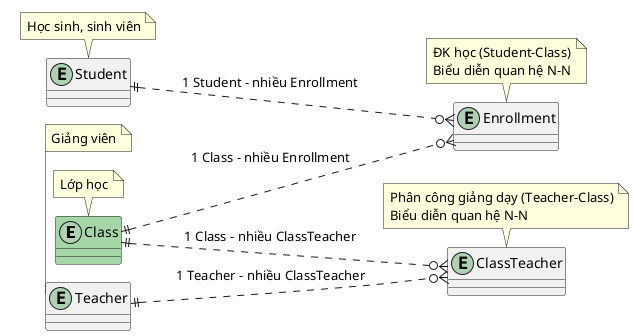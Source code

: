 @startuml erd
!pragma layout smetana
left to right direction
entity Class #A5D6A7
entity Student
entity Teacher
entity Enrollment
entity ClassTeacher

note top of Class
  Lớp học
end note
note top of Student
  Học sinh, sinh viên
end note
note top of Teacher
  Giảng viên
end note
note top of Enrollment
  ĐK học (Student–Class)
  Biểu diễn quan hệ N–N
end note
note top of ClassTeacher
  Phân công giảng dạy (Teacher–Class)
  Biểu diễn quan hệ N–N
end note

Class     ||..o{ Enrollment : "1 Class – nhiều Enrollment"
Student   ||..o{ Enrollment : "1 Student – nhiều Enrollment"

Class     ||..o{ ClassTeacher : "1 Class – nhiều ClassTeacher"
Teacher   ||..o{ ClassTeacher : "1 Teacher – nhiều ClassTeacher" 

@enduml



